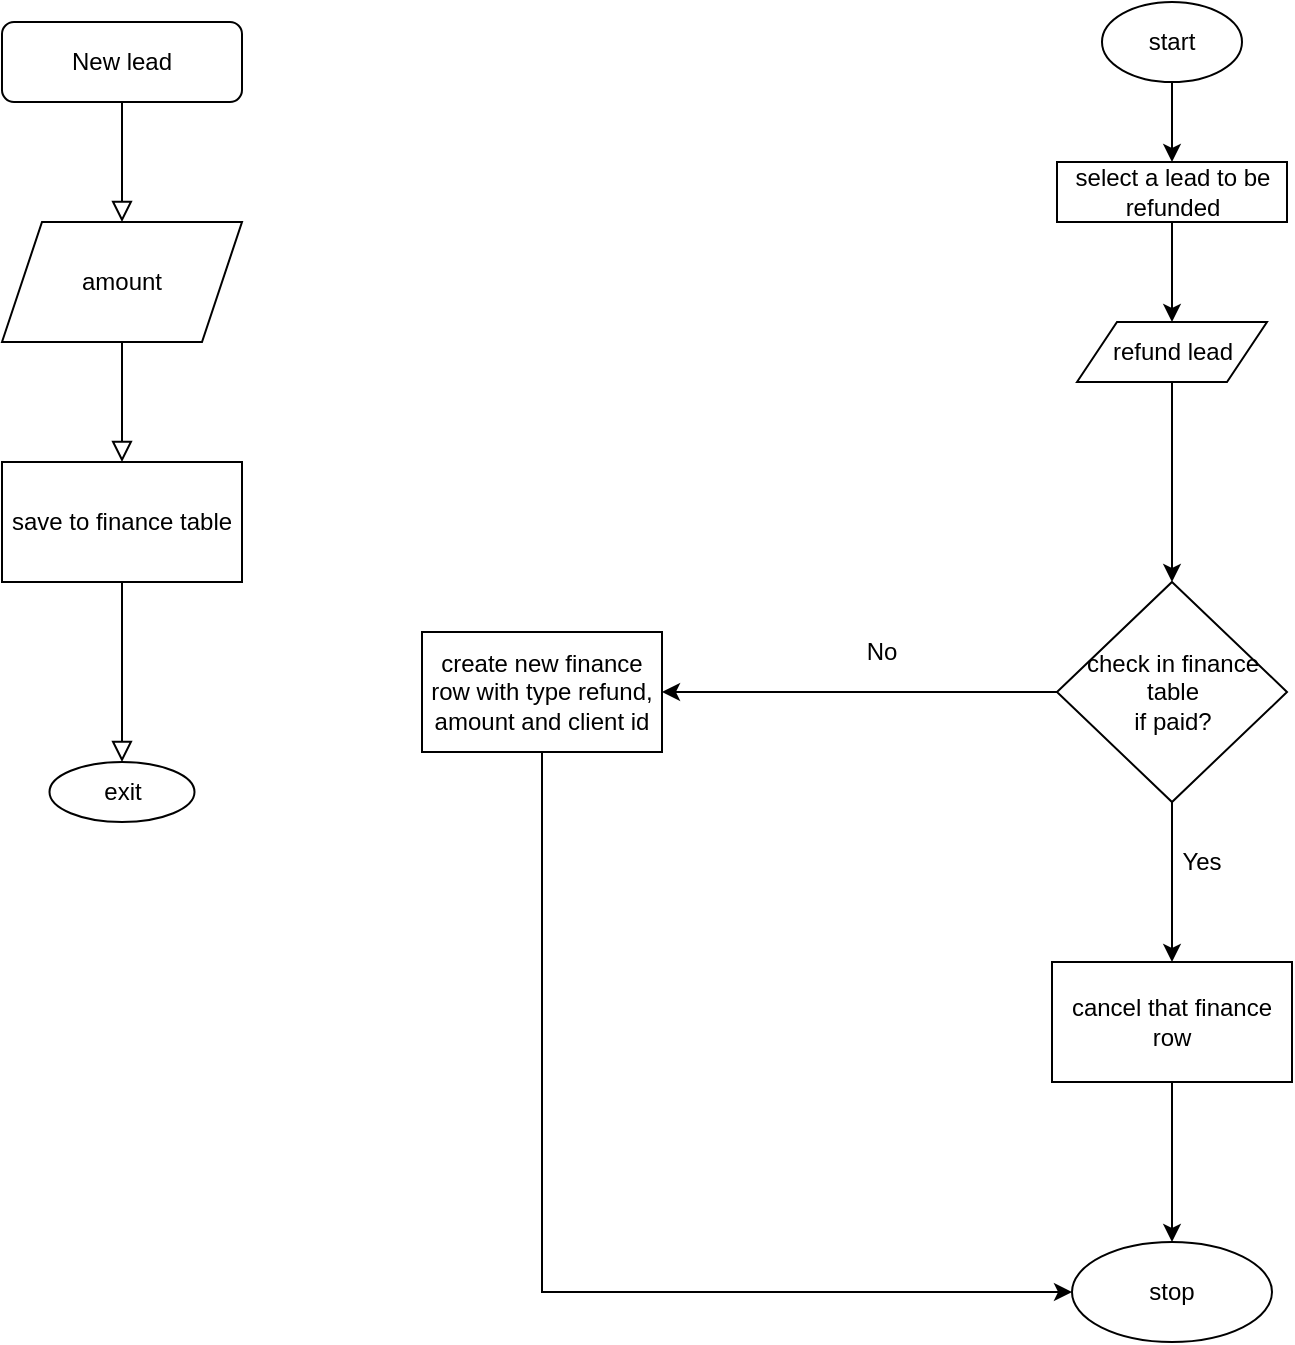 <mxfile version="13.8.0" type="github">
  <diagram id="C5RBs43oDa-KdzZeNtuy" name="Page-1">
    <mxGraphModel dx="868" dy="450" grid="1" gridSize="10" guides="1" tooltips="1" connect="1" arrows="1" fold="1" page="1" pageScale="1" pageWidth="827" pageHeight="1169" math="0" shadow="0">
      <root>
        <mxCell id="WIyWlLk6GJQsqaUBKTNV-0" />
        <mxCell id="WIyWlLk6GJQsqaUBKTNV-1" parent="WIyWlLk6GJQsqaUBKTNV-0" />
        <mxCell id="WIyWlLk6GJQsqaUBKTNV-2" value="" style="rounded=0;html=1;jettySize=auto;orthogonalLoop=1;fontSize=11;endArrow=block;endFill=0;endSize=8;strokeWidth=1;shadow=0;labelBackgroundColor=none;edgeStyle=orthogonalEdgeStyle;entryX=0.5;entryY=0;entryDx=0;entryDy=0;" parent="WIyWlLk6GJQsqaUBKTNV-1" source="nmb83Mv5JrrBnlL4vDk_-3" target="nmb83Mv5JrrBnlL4vDk_-7" edge="1">
          <mxGeometry relative="1" as="geometry">
            <mxPoint x="90" y="350" as="targetPoint" />
          </mxGeometry>
        </mxCell>
        <mxCell id="WIyWlLk6GJQsqaUBKTNV-3" value="New lead" style="rounded=1;whiteSpace=wrap;html=1;fontSize=12;glass=0;strokeWidth=1;shadow=0;" parent="WIyWlLk6GJQsqaUBKTNV-1" vertex="1">
          <mxGeometry x="30" y="20" width="120" height="40" as="geometry" />
        </mxCell>
        <mxCell id="nmb83Mv5JrrBnlL4vDk_-0" value="amount" style="shape=parallelogram;perimeter=parallelogramPerimeter;whiteSpace=wrap;html=1;fixedSize=1;" vertex="1" parent="WIyWlLk6GJQsqaUBKTNV-1">
          <mxGeometry x="30" y="120" width="120" height="60" as="geometry" />
        </mxCell>
        <mxCell id="nmb83Mv5JrrBnlL4vDk_-1" value="" style="rounded=0;html=1;jettySize=auto;orthogonalLoop=1;fontSize=11;endArrow=block;endFill=0;endSize=8;strokeWidth=1;shadow=0;labelBackgroundColor=none;edgeStyle=orthogonalEdgeStyle;" edge="1" parent="WIyWlLk6GJQsqaUBKTNV-1" source="WIyWlLk6GJQsqaUBKTNV-3" target="nmb83Mv5JrrBnlL4vDk_-0">
          <mxGeometry relative="1" as="geometry">
            <mxPoint x="90" y="60" as="sourcePoint" />
            <mxPoint x="120" y="180" as="targetPoint" />
          </mxGeometry>
        </mxCell>
        <mxCell id="nmb83Mv5JrrBnlL4vDk_-3" value="save to finance table&lt;br&gt;" style="rounded=0;whiteSpace=wrap;html=1;" vertex="1" parent="WIyWlLk6GJQsqaUBKTNV-1">
          <mxGeometry x="30" y="240" width="120" height="60" as="geometry" />
        </mxCell>
        <mxCell id="nmb83Mv5JrrBnlL4vDk_-4" value="" style="rounded=0;html=1;jettySize=auto;orthogonalLoop=1;fontSize=11;endArrow=block;endFill=0;endSize=8;strokeWidth=1;shadow=0;labelBackgroundColor=none;edgeStyle=orthogonalEdgeStyle;" edge="1" parent="WIyWlLk6GJQsqaUBKTNV-1" source="nmb83Mv5JrrBnlL4vDk_-0" target="nmb83Mv5JrrBnlL4vDk_-3">
          <mxGeometry relative="1" as="geometry">
            <mxPoint x="90" y="180" as="sourcePoint" />
            <mxPoint x="90" y="290" as="targetPoint" />
          </mxGeometry>
        </mxCell>
        <mxCell id="nmb83Mv5JrrBnlL4vDk_-7" value="exit&lt;br&gt;" style="ellipse;whiteSpace=wrap;html=1;" vertex="1" parent="WIyWlLk6GJQsqaUBKTNV-1">
          <mxGeometry x="53.75" y="390" width="72.5" height="30" as="geometry" />
        </mxCell>
        <mxCell id="nmb83Mv5JrrBnlL4vDk_-12" value="" style="edgeStyle=orthogonalEdgeStyle;rounded=0;orthogonalLoop=1;jettySize=auto;html=1;" edge="1" parent="WIyWlLk6GJQsqaUBKTNV-1" source="nmb83Mv5JrrBnlL4vDk_-30" target="nmb83Mv5JrrBnlL4vDk_-10">
          <mxGeometry relative="1" as="geometry" />
        </mxCell>
        <mxCell id="nmb83Mv5JrrBnlL4vDk_-8" value="start&lt;br&gt;" style="ellipse;whiteSpace=wrap;html=1;" vertex="1" parent="WIyWlLk6GJQsqaUBKTNV-1">
          <mxGeometry x="580" y="10" width="70" height="40" as="geometry" />
        </mxCell>
        <mxCell id="nmb83Mv5JrrBnlL4vDk_-14" value="" style="edgeStyle=orthogonalEdgeStyle;rounded=0;orthogonalLoop=1;jettySize=auto;html=1;" edge="1" parent="WIyWlLk6GJQsqaUBKTNV-1" source="nmb83Mv5JrrBnlL4vDk_-10" target="nmb83Mv5JrrBnlL4vDk_-13">
          <mxGeometry relative="1" as="geometry" />
        </mxCell>
        <mxCell id="nmb83Mv5JrrBnlL4vDk_-10" value="refund lead" style="shape=parallelogram;perimeter=parallelogramPerimeter;whiteSpace=wrap;html=1;fixedSize=1;" vertex="1" parent="WIyWlLk6GJQsqaUBKTNV-1">
          <mxGeometry x="567.5" y="170" width="95" height="30" as="geometry" />
        </mxCell>
        <mxCell id="nmb83Mv5JrrBnlL4vDk_-20" value="" style="edgeStyle=orthogonalEdgeStyle;rounded=0;orthogonalLoop=1;jettySize=auto;html=1;" edge="1" parent="WIyWlLk6GJQsqaUBKTNV-1" source="nmb83Mv5JrrBnlL4vDk_-13" target="nmb83Mv5JrrBnlL4vDk_-15">
          <mxGeometry relative="1" as="geometry" />
        </mxCell>
        <mxCell id="nmb83Mv5JrrBnlL4vDk_-23" value="" style="edgeStyle=orthogonalEdgeStyle;rounded=0;orthogonalLoop=1;jettySize=auto;html=1;" edge="1" parent="WIyWlLk6GJQsqaUBKTNV-1" source="nmb83Mv5JrrBnlL4vDk_-13" target="nmb83Mv5JrrBnlL4vDk_-22">
          <mxGeometry relative="1" as="geometry" />
        </mxCell>
        <mxCell id="nmb83Mv5JrrBnlL4vDk_-13" value="check in finance table&lt;br&gt;if paid?" style="rhombus;whiteSpace=wrap;html=1;" vertex="1" parent="WIyWlLk6GJQsqaUBKTNV-1">
          <mxGeometry x="557.5" y="300" width="115" height="110" as="geometry" />
        </mxCell>
        <mxCell id="nmb83Mv5JrrBnlL4vDk_-25" value="" style="edgeStyle=orthogonalEdgeStyle;rounded=0;orthogonalLoop=1;jettySize=auto;html=1;" edge="1" parent="WIyWlLk6GJQsqaUBKTNV-1" source="nmb83Mv5JrrBnlL4vDk_-15" target="nmb83Mv5JrrBnlL4vDk_-24">
          <mxGeometry relative="1" as="geometry" />
        </mxCell>
        <mxCell id="nmb83Mv5JrrBnlL4vDk_-15" value="cancel that finance row" style="rounded=0;whiteSpace=wrap;html=1;" vertex="1" parent="WIyWlLk6GJQsqaUBKTNV-1">
          <mxGeometry x="555" y="490" width="120" height="60" as="geometry" />
        </mxCell>
        <mxCell id="nmb83Mv5JrrBnlL4vDk_-21" value="Yes" style="text;html=1;strokeColor=none;fillColor=none;align=center;verticalAlign=middle;whiteSpace=wrap;rounded=0;" vertex="1" parent="WIyWlLk6GJQsqaUBKTNV-1">
          <mxGeometry x="610" y="430" width="40" height="20" as="geometry" />
        </mxCell>
        <mxCell id="nmb83Mv5JrrBnlL4vDk_-27" style="edgeStyle=orthogonalEdgeStyle;rounded=0;orthogonalLoop=1;jettySize=auto;html=1;entryX=0;entryY=0.5;entryDx=0;entryDy=0;" edge="1" parent="WIyWlLk6GJQsqaUBKTNV-1" source="nmb83Mv5JrrBnlL4vDk_-22" target="nmb83Mv5JrrBnlL4vDk_-24">
          <mxGeometry relative="1" as="geometry">
            <Array as="points">
              <mxPoint x="300" y="655" />
            </Array>
          </mxGeometry>
        </mxCell>
        <mxCell id="nmb83Mv5JrrBnlL4vDk_-22" value="create new finance row with type refund, amount and client id" style="rounded=0;whiteSpace=wrap;html=1;" vertex="1" parent="WIyWlLk6GJQsqaUBKTNV-1">
          <mxGeometry x="240" y="325" width="120" height="60" as="geometry" />
        </mxCell>
        <mxCell id="nmb83Mv5JrrBnlL4vDk_-24" value="stop" style="ellipse;whiteSpace=wrap;html=1;" vertex="1" parent="WIyWlLk6GJQsqaUBKTNV-1">
          <mxGeometry x="565" y="630" width="100" height="50" as="geometry" />
        </mxCell>
        <mxCell id="nmb83Mv5JrrBnlL4vDk_-28" value="No" style="text;html=1;strokeColor=none;fillColor=none;align=center;verticalAlign=middle;whiteSpace=wrap;rounded=0;" vertex="1" parent="WIyWlLk6GJQsqaUBKTNV-1">
          <mxGeometry x="450" y="325" width="40" height="20" as="geometry" />
        </mxCell>
        <mxCell id="nmb83Mv5JrrBnlL4vDk_-30" value="select a lead to be refunded" style="rounded=0;whiteSpace=wrap;html=1;" vertex="1" parent="WIyWlLk6GJQsqaUBKTNV-1">
          <mxGeometry x="557.5" y="90" width="115" height="30" as="geometry" />
        </mxCell>
        <mxCell id="nmb83Mv5JrrBnlL4vDk_-31" value="" style="edgeStyle=orthogonalEdgeStyle;rounded=0;orthogonalLoop=1;jettySize=auto;html=1;" edge="1" parent="WIyWlLk6GJQsqaUBKTNV-1" source="nmb83Mv5JrrBnlL4vDk_-8" target="nmb83Mv5JrrBnlL4vDk_-30">
          <mxGeometry relative="1" as="geometry">
            <mxPoint x="615" y="50" as="sourcePoint" />
            <mxPoint x="615" y="130" as="targetPoint" />
          </mxGeometry>
        </mxCell>
      </root>
    </mxGraphModel>
  </diagram>
</mxfile>
